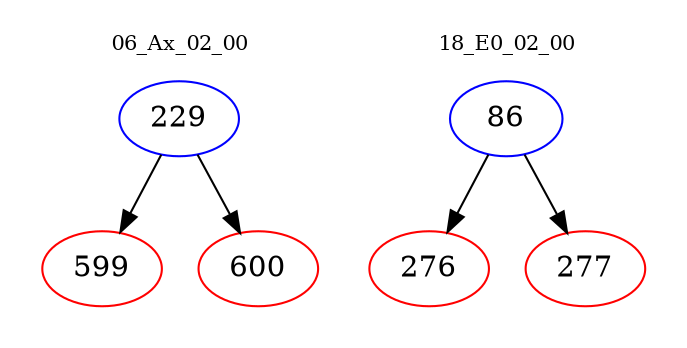 digraph{
subgraph cluster_0 {
color = white
label = "06_Ax_02_00";
fontsize=10;
T0_229 [label="229", color="blue"]
T0_229 -> T0_599 [color="black"]
T0_599 [label="599", color="red"]
T0_229 -> T0_600 [color="black"]
T0_600 [label="600", color="red"]
}
subgraph cluster_1 {
color = white
label = "18_E0_02_00";
fontsize=10;
T1_86 [label="86", color="blue"]
T1_86 -> T1_276 [color="black"]
T1_276 [label="276", color="red"]
T1_86 -> T1_277 [color="black"]
T1_277 [label="277", color="red"]
}
}

